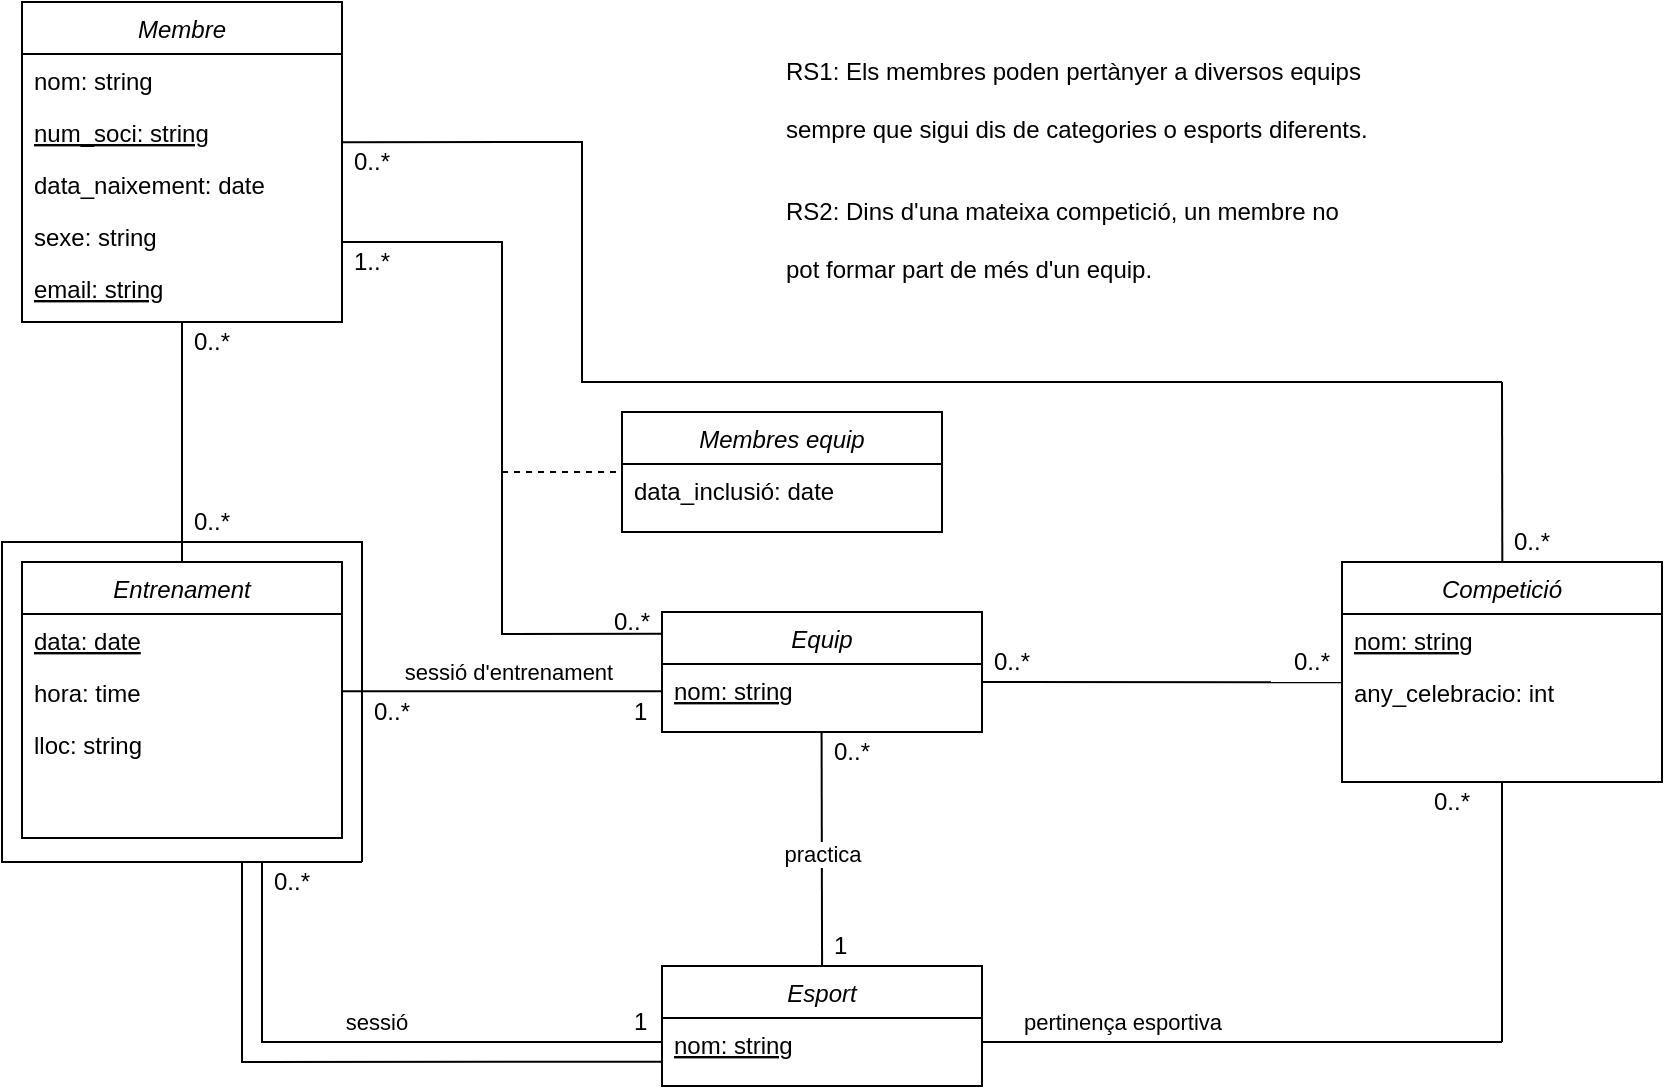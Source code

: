 <mxfile version="24.5.4" type="device">
  <diagram id="C5RBs43oDa-KdzZeNtuy" name="Page-1">
    <mxGraphModel dx="1194" dy="790" grid="1" gridSize="10" guides="1" tooltips="1" connect="1" arrows="1" fold="1" page="1" pageScale="1" pageWidth="827" pageHeight="1169" math="0" shadow="0">
      <root>
        <mxCell id="WIyWlLk6GJQsqaUBKTNV-0" />
        <mxCell id="WIyWlLk6GJQsqaUBKTNV-1" parent="WIyWlLk6GJQsqaUBKTNV-0" />
        <mxCell id="zkfFHV4jXpPFQw0GAbJ--0" value="Membre" style="swimlane;fontStyle=2;align=center;verticalAlign=top;childLayout=stackLayout;horizontal=1;startSize=26;horizontalStack=0;resizeParent=1;resizeLast=0;collapsible=1;marginBottom=0;rounded=0;shadow=0;strokeWidth=1;" parent="WIyWlLk6GJQsqaUBKTNV-1" vertex="1">
          <mxGeometry x="360" y="270" width="160" height="160" as="geometry">
            <mxRectangle x="230" y="140" width="160" height="26" as="alternateBounds" />
          </mxGeometry>
        </mxCell>
        <mxCell id="kkwjRGWmCYeU6r972mAe-5" value="nom: string" style="text;align=left;verticalAlign=top;spacingLeft=4;spacingRight=4;overflow=hidden;rotatable=0;points=[[0,0.5],[1,0.5]];portConstraint=eastwest;" parent="zkfFHV4jXpPFQw0GAbJ--0" vertex="1">
          <mxGeometry y="26" width="160" height="26" as="geometry" />
        </mxCell>
        <mxCell id="kkwjRGWmCYeU6r972mAe-64" value="num_soci: string" style="text;align=left;verticalAlign=top;spacingLeft=4;spacingRight=4;overflow=hidden;rotatable=0;points=[[0,0.5],[1,0.5]];portConstraint=eastwest;fontStyle=4" parent="zkfFHV4jXpPFQw0GAbJ--0" vertex="1">
          <mxGeometry y="52" width="160" height="26" as="geometry" />
        </mxCell>
        <mxCell id="kkwjRGWmCYeU6r972mAe-67" value="data_naixement: date" style="text;align=left;verticalAlign=top;spacingLeft=4;spacingRight=4;overflow=hidden;rotatable=0;points=[[0,0.5],[1,0.5]];portConstraint=eastwest;" parent="zkfFHV4jXpPFQw0GAbJ--0" vertex="1">
          <mxGeometry y="78" width="160" height="26" as="geometry" />
        </mxCell>
        <mxCell id="kkwjRGWmCYeU6r972mAe-66" value="sexe: string" style="text;align=left;verticalAlign=top;spacingLeft=4;spacingRight=4;overflow=hidden;rotatable=0;points=[[0,0.5],[1,0.5]];portConstraint=eastwest;" parent="zkfFHV4jXpPFQw0GAbJ--0" vertex="1">
          <mxGeometry y="104" width="160" height="26" as="geometry" />
        </mxCell>
        <mxCell id="kkwjRGWmCYeU6r972mAe-68" value="email: string" style="text;align=left;verticalAlign=top;spacingLeft=4;spacingRight=4;overflow=hidden;rotatable=0;points=[[0,0.5],[1,0.5]];portConstraint=eastwest;fontStyle=4" parent="zkfFHV4jXpPFQw0GAbJ--0" vertex="1">
          <mxGeometry y="130" width="160" height="26" as="geometry" />
        </mxCell>
        <mxCell id="kkwjRGWmCYeU6r972mAe-9" value="Equip" style="swimlane;fontStyle=2;align=center;verticalAlign=top;childLayout=stackLayout;horizontal=1;startSize=26;horizontalStack=0;resizeParent=1;resizeLast=0;collapsible=1;marginBottom=0;rounded=0;shadow=0;strokeWidth=1;" parent="WIyWlLk6GJQsqaUBKTNV-1" vertex="1">
          <mxGeometry x="680" y="575" width="160" height="60" as="geometry">
            <mxRectangle x="230" y="140" width="160" height="26" as="alternateBounds" />
          </mxGeometry>
        </mxCell>
        <mxCell id="kkwjRGWmCYeU6r972mAe-10" value="nom: string" style="text;align=left;verticalAlign=top;spacingLeft=4;spacingRight=4;overflow=hidden;rotatable=0;points=[[0,0.5],[1,0.5]];portConstraint=eastwest;fontStyle=4" parent="kkwjRGWmCYeU6r972mAe-9" vertex="1">
          <mxGeometry y="26" width="160" height="26" as="geometry" />
        </mxCell>
        <mxCell id="kkwjRGWmCYeU6r972mAe-19" value="Competició" style="swimlane;fontStyle=2;align=center;verticalAlign=top;childLayout=stackLayout;horizontal=1;startSize=26;horizontalStack=0;resizeParent=1;resizeLast=0;collapsible=1;marginBottom=0;rounded=0;shadow=0;strokeWidth=1;" parent="WIyWlLk6GJQsqaUBKTNV-1" vertex="1">
          <mxGeometry x="1020" y="550" width="160" height="110" as="geometry">
            <mxRectangle x="230" y="140" width="160" height="26" as="alternateBounds" />
          </mxGeometry>
        </mxCell>
        <mxCell id="kkwjRGWmCYeU6r972mAe-20" value="nom: string" style="text;align=left;verticalAlign=top;spacingLeft=4;spacingRight=4;overflow=hidden;rotatable=0;points=[[0,0.5],[1,0.5]];portConstraint=eastwest;fontStyle=4" parent="kkwjRGWmCYeU6r972mAe-19" vertex="1">
          <mxGeometry y="26" width="160" height="26" as="geometry" />
        </mxCell>
        <mxCell id="kkwjRGWmCYeU6r972mAe-76" value="any_celebracio: int" style="text;align=left;verticalAlign=top;spacingLeft=4;spacingRight=4;overflow=hidden;rotatable=0;points=[[0,0.5],[1,0.5]];portConstraint=eastwest;" parent="kkwjRGWmCYeU6r972mAe-19" vertex="1">
          <mxGeometry y="52" width="160" height="26" as="geometry" />
        </mxCell>
        <mxCell id="kkwjRGWmCYeU6r972mAe-46" value="Esport" style="swimlane;fontStyle=2;align=center;verticalAlign=top;childLayout=stackLayout;horizontal=1;startSize=26;horizontalStack=0;resizeParent=1;resizeLast=0;collapsible=1;marginBottom=0;rounded=0;shadow=0;strokeWidth=1;" parent="WIyWlLk6GJQsqaUBKTNV-1" vertex="1">
          <mxGeometry x="680" y="752" width="160" height="60" as="geometry">
            <mxRectangle x="230" y="140" width="160" height="26" as="alternateBounds" />
          </mxGeometry>
        </mxCell>
        <mxCell id="kkwjRGWmCYeU6r972mAe-47" value="nom: string" style="text;align=left;verticalAlign=top;spacingLeft=4;spacingRight=4;overflow=hidden;rotatable=0;points=[[0,0.5],[1,0.5]];portConstraint=eastwest;fontStyle=4" parent="kkwjRGWmCYeU6r972mAe-46" vertex="1">
          <mxGeometry y="26" width="160" height="24" as="geometry" />
        </mxCell>
        <mxCell id="kkwjRGWmCYeU6r972mAe-88" value="Membres equip" style="swimlane;fontStyle=2;align=center;verticalAlign=top;childLayout=stackLayout;horizontal=1;startSize=26;horizontalStack=0;resizeParent=1;resizeLast=0;collapsible=1;marginBottom=0;rounded=0;shadow=0;strokeWidth=1;" parent="WIyWlLk6GJQsqaUBKTNV-1" vertex="1">
          <mxGeometry x="660" y="475" width="160" height="60" as="geometry">
            <mxRectangle x="230" y="140" width="160" height="26" as="alternateBounds" />
          </mxGeometry>
        </mxCell>
        <mxCell id="kkwjRGWmCYeU6r972mAe-89" value="data_inclusió: date" style="text;align=left;verticalAlign=top;spacingLeft=4;spacingRight=4;overflow=hidden;rotatable=0;points=[[0,0.5],[1,0.5]];portConstraint=eastwest;fontStyle=0" parent="kkwjRGWmCYeU6r972mAe-88" vertex="1">
          <mxGeometry y="26" width="160" height="24" as="geometry" />
        </mxCell>
        <mxCell id="kkwjRGWmCYeU6r972mAe-95" value="" style="endArrow=none;html=1;rounded=0;entryX=0;entryY=0.182;entryDx=0;entryDy=0;exitX=-0.001;exitY=0.001;exitDx=0;exitDy=0;exitPerimeter=0;entryPerimeter=0;" parent="WIyWlLk6GJQsqaUBKTNV-1" source="kkwjRGWmCYeU6r972mAe-148" target="kkwjRGWmCYeU6r972mAe-9" edge="1">
          <mxGeometry relative="1" as="geometry">
            <mxPoint x="519.97" y="410.08" as="sourcePoint" />
            <mxPoint x="680" y="349.57" as="targetPoint" />
            <Array as="points">
              <mxPoint x="600" y="390" />
              <mxPoint x="600" y="586" />
            </Array>
          </mxGeometry>
        </mxCell>
        <mxCell id="kkwjRGWmCYeU6r972mAe-98" value="0..*" style="text;strokeColor=none;fillColor=none;align=left;verticalAlign=middle;spacingLeft=4;spacingRight=4;overflow=hidden;points=[[0,0.5],[1,0.5]];portConstraint=eastwest;rotatable=0;whiteSpace=wrap;html=1;" parent="WIyWlLk6GJQsqaUBKTNV-1" vertex="1">
          <mxGeometry x="650" y="570" width="30" height="20" as="geometry" />
        </mxCell>
        <mxCell id="kkwjRGWmCYeU6r972mAe-99" value="" style="endArrow=none;html=1;rounded=0;exitX=0.5;exitY=1;exitDx=0;exitDy=0;entryX=0.5;entryY=0;entryDx=0;entryDy=0;" parent="WIyWlLk6GJQsqaUBKTNV-1" source="zkfFHV4jXpPFQw0GAbJ--0" edge="1">
          <mxGeometry relative="1" as="geometry">
            <mxPoint x="440" y="499.57" as="sourcePoint" />
            <mxPoint x="440" y="550" as="targetPoint" />
          </mxGeometry>
        </mxCell>
        <mxCell id="kkwjRGWmCYeU6r972mAe-127" value="" style="endArrow=none;html=1;rounded=0;exitX=0.999;exitY=0.696;exitDx=0;exitDy=0;exitPerimeter=0;" parent="WIyWlLk6GJQsqaUBKTNV-1" source="kkwjRGWmCYeU6r972mAe-64" edge="1">
          <mxGeometry relative="1" as="geometry">
            <mxPoint x="520" y="370" as="sourcePoint" />
            <mxPoint x="1100" y="460" as="targetPoint" />
            <Array as="points">
              <mxPoint x="640" y="340" />
              <mxPoint x="640" y="460" />
            </Array>
          </mxGeometry>
        </mxCell>
        <mxCell id="kkwjRGWmCYeU6r972mAe-148" value="1..*" style="text;strokeColor=none;fillColor=none;align=left;verticalAlign=middle;spacingLeft=4;spacingRight=4;overflow=hidden;points=[[0,0.5],[1,0.5]];portConstraint=eastwest;rotatable=0;whiteSpace=wrap;html=1;" parent="WIyWlLk6GJQsqaUBKTNV-1" vertex="1">
          <mxGeometry x="520" y="390" width="30" height="20" as="geometry" />
        </mxCell>
        <mxCell id="kkwjRGWmCYeU6r972mAe-157" value="" style="endArrow=none;html=1;rounded=0;exitX=0.25;exitY=1;exitDx=0;exitDy=0;entryX=0.002;entryY=1.007;entryDx=0;entryDy=0;entryPerimeter=0;" parent="WIyWlLk6GJQsqaUBKTNV-1" target="kkwjRGWmCYeU6r972mAe-161" edge="1">
          <mxGeometry relative="1" as="geometry">
            <mxPoint x="759.79" y="634.57" as="sourcePoint" />
            <mxPoint x="759.79" y="749.57" as="targetPoint" />
          </mxGeometry>
        </mxCell>
        <mxCell id="kkwjRGWmCYeU6r972mAe-158" value="practica" style="edgeLabel;html=1;align=center;verticalAlign=middle;resizable=0;points=[];" parent="kkwjRGWmCYeU6r972mAe-157" vertex="1" connectable="0">
          <mxGeometry x="0.036" relative="1" as="geometry">
            <mxPoint as="offset" />
          </mxGeometry>
        </mxCell>
        <mxCell id="kkwjRGWmCYeU6r972mAe-159" value="0..*" style="text;strokeColor=none;fillColor=none;align=left;verticalAlign=middle;spacingLeft=4;spacingRight=4;overflow=hidden;points=[[0,0.5],[1,0.5]];portConstraint=eastwest;rotatable=0;whiteSpace=wrap;html=1;" parent="WIyWlLk6GJQsqaUBKTNV-1" vertex="1">
          <mxGeometry x="760" y="635" width="30" height="20" as="geometry" />
        </mxCell>
        <mxCell id="kkwjRGWmCYeU6r972mAe-161" value="1" style="text;strokeColor=none;fillColor=none;align=left;verticalAlign=middle;spacingLeft=4;spacingRight=4;overflow=hidden;points=[[0,0.5],[1,0.5]];portConstraint=eastwest;rotatable=0;whiteSpace=wrap;html=1;" parent="WIyWlLk6GJQsqaUBKTNV-1" vertex="1">
          <mxGeometry x="760" y="732" width="20" height="20" as="geometry" />
        </mxCell>
        <mxCell id="kkwjRGWmCYeU6r972mAe-162" value="Entrenament" style="swimlane;fontStyle=2;align=center;verticalAlign=top;childLayout=stackLayout;horizontal=1;startSize=26;horizontalStack=0;resizeParent=1;resizeLast=0;collapsible=1;marginBottom=0;rounded=0;shadow=0;strokeWidth=1;" parent="WIyWlLk6GJQsqaUBKTNV-1" vertex="1">
          <mxGeometry x="360" y="550" width="160" height="138" as="geometry">
            <mxRectangle x="230" y="140" width="160" height="26" as="alternateBounds" />
          </mxGeometry>
        </mxCell>
        <mxCell id="kkwjRGWmCYeU6r972mAe-163" value="data: date" style="text;align=left;verticalAlign=top;spacingLeft=4;spacingRight=4;overflow=hidden;rotatable=0;points=[[0,0.5],[1,0.5]];portConstraint=eastwest;fontStyle=4" parent="kkwjRGWmCYeU6r972mAe-162" vertex="1">
          <mxGeometry y="26" width="160" height="26" as="geometry" />
        </mxCell>
        <mxCell id="kkwjRGWmCYeU6r972mAe-164" value="hora: time" style="text;align=left;verticalAlign=top;spacingLeft=4;spacingRight=4;overflow=hidden;rotatable=0;points=[[0,0.5],[1,0.5]];portConstraint=eastwest;" parent="kkwjRGWmCYeU6r972mAe-162" vertex="1">
          <mxGeometry y="52" width="160" height="26" as="geometry" />
        </mxCell>
        <mxCell id="kkwjRGWmCYeU6r972mAe-165" value="lloc: string" style="text;align=left;verticalAlign=top;spacingLeft=4;spacingRight=4;overflow=hidden;rotatable=0;points=[[0,0.5],[1,0.5]];portConstraint=eastwest;" parent="kkwjRGWmCYeU6r972mAe-162" vertex="1">
          <mxGeometry y="78" width="160" height="26" as="geometry" />
        </mxCell>
        <mxCell id="kkwjRGWmCYeU6r972mAe-167" value="0..*" style="text;strokeColor=none;fillColor=none;align=left;verticalAlign=middle;spacingLeft=4;spacingRight=4;overflow=hidden;points=[[0,0.5],[1,0.5]];portConstraint=eastwest;rotatable=0;whiteSpace=wrap;html=1;" parent="WIyWlLk6GJQsqaUBKTNV-1" vertex="1">
          <mxGeometry x="440" y="520" width="30" height="20" as="geometry" />
        </mxCell>
        <mxCell id="kkwjRGWmCYeU6r972mAe-172" value="" style="endArrow=none;html=1;rounded=0;exitX=1;exitY=0.5;exitDx=0;exitDy=0;entryX=1;entryY=1.005;entryDx=0;entryDy=0;entryPerimeter=0;" parent="WIyWlLk6GJQsqaUBKTNV-1" target="kkwjRGWmCYeU6r972mAe-175" edge="1">
          <mxGeometry relative="1" as="geometry">
            <mxPoint x="840" y="610" as="sourcePoint" />
            <mxPoint x="960" y="610" as="targetPoint" />
          </mxGeometry>
        </mxCell>
        <mxCell id="kkwjRGWmCYeU6r972mAe-175" value="0..*" style="text;strokeColor=none;fillColor=none;align=left;verticalAlign=middle;spacingLeft=4;spacingRight=4;overflow=hidden;points=[[0,0.5],[1,0.5]];portConstraint=eastwest;rotatable=0;whiteSpace=wrap;html=1;" parent="WIyWlLk6GJQsqaUBKTNV-1" vertex="1">
          <mxGeometry x="990" y="590" width="30" height="20" as="geometry" />
        </mxCell>
        <mxCell id="kkwjRGWmCYeU6r972mAe-176" value="0..*" style="text;strokeColor=none;fillColor=none;align=left;verticalAlign=middle;spacingLeft=4;spacingRight=4;overflow=hidden;points=[[0,0.5],[1,0.5]];portConstraint=eastwest;rotatable=0;whiteSpace=wrap;html=1;" parent="WIyWlLk6GJQsqaUBKTNV-1" vertex="1">
          <mxGeometry x="840" y="590" width="30" height="20" as="geometry" />
        </mxCell>
        <mxCell id="kkwjRGWmCYeU6r972mAe-187" value="" style="endArrow=none;html=1;rounded=0;exitX=1;exitY=0.5;exitDx=0;exitDy=0;entryX=0;entryY=0.5;entryDx=0;entryDy=0;" parent="WIyWlLk6GJQsqaUBKTNV-1" edge="1">
          <mxGeometry relative="1" as="geometry">
            <mxPoint x="520" y="614.57" as="sourcePoint" />
            <mxPoint x="680" y="614.57" as="targetPoint" />
          </mxGeometry>
        </mxCell>
        <mxCell id="kkwjRGWmCYeU6r972mAe-188" value="sessió d&#39;entrenament" style="edgeLabel;html=1;align=center;verticalAlign=middle;resizable=0;points=[];" parent="kkwjRGWmCYeU6r972mAe-187" vertex="1" connectable="0">
          <mxGeometry x="0.036" relative="1" as="geometry">
            <mxPoint y="-10" as="offset" />
          </mxGeometry>
        </mxCell>
        <mxCell id="kkwjRGWmCYeU6r972mAe-189" value="1" style="text;strokeColor=none;fillColor=none;align=left;verticalAlign=middle;spacingLeft=4;spacingRight=4;overflow=hidden;points=[[0,0.5],[1,0.5]];portConstraint=eastwest;rotatable=0;whiteSpace=wrap;html=1;" parent="WIyWlLk6GJQsqaUBKTNV-1" vertex="1">
          <mxGeometry x="660" y="614.57" width="20" height="20" as="geometry" />
        </mxCell>
        <mxCell id="kkwjRGWmCYeU6r972mAe-190" value="0..*" style="text;strokeColor=none;fillColor=none;align=left;verticalAlign=middle;spacingLeft=4;spacingRight=4;overflow=hidden;points=[[0,0.5],[1,0.5]];portConstraint=eastwest;rotatable=0;whiteSpace=wrap;html=1;" parent="WIyWlLk6GJQsqaUBKTNV-1" vertex="1">
          <mxGeometry x="530" y="614.57" width="30" height="20" as="geometry" />
        </mxCell>
        <mxCell id="kkwjRGWmCYeU6r972mAe-199" value="0..*" style="text;strokeColor=none;fillColor=none;align=left;verticalAlign=middle;spacingLeft=4;spacingRight=4;overflow=hidden;points=[[0,0.5],[1,0.5]];portConstraint=eastwest;rotatable=0;whiteSpace=wrap;html=1;" parent="WIyWlLk6GJQsqaUBKTNV-1" vertex="1">
          <mxGeometry x="1060" y="660" width="30" height="20" as="geometry" />
        </mxCell>
        <mxCell id="kkwjRGWmCYeU6r972mAe-200" value="" style="endArrow=none;html=1;rounded=0;entryX=0.501;entryY=0.003;entryDx=0;entryDy=0;entryPerimeter=0;" parent="WIyWlLk6GJQsqaUBKTNV-1" target="kkwjRGWmCYeU6r972mAe-19" edge="1">
          <mxGeometry relative="1" as="geometry">
            <mxPoint x="1100" y="460" as="sourcePoint" />
            <mxPoint x="1099" y="552" as="targetPoint" />
          </mxGeometry>
        </mxCell>
        <mxCell id="kkwjRGWmCYeU6r972mAe-203" value="0..*" style="text;strokeColor=none;fillColor=none;align=left;verticalAlign=middle;spacingLeft=4;spacingRight=4;overflow=hidden;points=[[0,0.5],[1,0.5]];portConstraint=eastwest;rotatable=0;whiteSpace=wrap;html=1;" parent="WIyWlLk6GJQsqaUBKTNV-1" vertex="1">
          <mxGeometry x="1100" y="530" width="30" height="20" as="geometry" />
        </mxCell>
        <mxCell id="kkwjRGWmCYeU6r972mAe-205" value="0..*" style="text;strokeColor=none;fillColor=none;align=left;verticalAlign=middle;spacingLeft=4;spacingRight=4;overflow=hidden;points=[[0,0.5],[1,0.5]];portConstraint=eastwest;rotatable=0;whiteSpace=wrap;html=1;" parent="WIyWlLk6GJQsqaUBKTNV-1" vertex="1">
          <mxGeometry x="440" y="430" width="30" height="20" as="geometry" />
        </mxCell>
        <mxCell id="kkwjRGWmCYeU6r972mAe-211" value="" style="endArrow=none;html=1;rounded=0;entryX=0;entryY=0.5;entryDx=0;entryDy=0;" parent="WIyWlLk6GJQsqaUBKTNV-1" target="kkwjRGWmCYeU6r972mAe-47" edge="1">
          <mxGeometry relative="1" as="geometry">
            <mxPoint x="480" y="700" as="sourcePoint" />
            <mxPoint x="639" y="790" as="targetPoint" />
            <Array as="points">
              <mxPoint x="480" y="790" />
            </Array>
          </mxGeometry>
        </mxCell>
        <mxCell id="kkwjRGWmCYeU6r972mAe-212" value="sessió" style="edgeLabel;html=1;align=center;verticalAlign=middle;resizable=0;points=[];" parent="kkwjRGWmCYeU6r972mAe-211" vertex="1" connectable="0">
          <mxGeometry x="0.036" relative="1" as="geometry">
            <mxPoint x="-3" y="-10" as="offset" />
          </mxGeometry>
        </mxCell>
        <mxCell id="kkwjRGWmCYeU6r972mAe-213" value="1" style="text;strokeColor=none;fillColor=none;align=left;verticalAlign=middle;spacingLeft=4;spacingRight=4;overflow=hidden;points=[[0,0.5],[1,0.5]];portConstraint=eastwest;rotatable=0;whiteSpace=wrap;html=1;" parent="WIyWlLk6GJQsqaUBKTNV-1" vertex="1">
          <mxGeometry x="660" y="770" width="20" height="20" as="geometry" />
        </mxCell>
        <mxCell id="kkwjRGWmCYeU6r972mAe-214" value="0..*" style="text;strokeColor=none;fillColor=none;align=left;verticalAlign=middle;spacingLeft=4;spacingRight=4;overflow=hidden;points=[[0,0.5],[1,0.5]];portConstraint=eastwest;rotatable=0;whiteSpace=wrap;html=1;" parent="WIyWlLk6GJQsqaUBKTNV-1" vertex="1">
          <mxGeometry x="480" y="700" width="30" height="20" as="geometry" />
        </mxCell>
        <mxCell id="kkwjRGWmCYeU6r972mAe-215" value="" style="endArrow=none;dashed=1;html=1;rounded=0;entryX=0;entryY=0.168;entryDx=0;entryDy=0;entryPerimeter=0;" parent="WIyWlLk6GJQsqaUBKTNV-1" target="kkwjRGWmCYeU6r972mAe-89" edge="1">
          <mxGeometry width="50" height="50" relative="1" as="geometry">
            <mxPoint x="600" y="505" as="sourcePoint" />
            <mxPoint x="639.17" y="470" as="targetPoint" />
            <Array as="points" />
          </mxGeometry>
        </mxCell>
        <mxCell id="kkwjRGWmCYeU6r972mAe-220" value="&lt;font style=&quot;font-size: 12px; font-weight: normal;&quot;&gt;RS2: Dins d&#39;una mateixa competició, un membre no&lt;/font&gt;&lt;div&gt;&lt;font style=&quot;font-size: 12px; font-weight: normal;&quot;&gt;pot&amp;nbsp;&lt;/font&gt;&lt;span style=&quot;font-size: 12px; font-weight: normal; background-color: initial;&quot;&gt;formar part de més d&#39;un equip.&amp;nbsp;&lt;/span&gt;&lt;/div&gt;" style="text;strokeColor=none;fillColor=none;html=1;fontSize=24;fontStyle=1;verticalAlign=middle;align=left;" parent="WIyWlLk6GJQsqaUBKTNV-1" vertex="1">
          <mxGeometry x="740" y="365" width="320" height="40" as="geometry" />
        </mxCell>
        <mxCell id="X2Et9m6wvzvoWzsDcWKO-6" value="" style="endArrow=none;html=1;rounded=0;" parent="WIyWlLk6GJQsqaUBKTNV-1" edge="1">
          <mxGeometry width="50" height="50" relative="1" as="geometry">
            <mxPoint x="349.5" y="700" as="sourcePoint" />
            <mxPoint x="530" y="700" as="targetPoint" />
          </mxGeometry>
        </mxCell>
        <mxCell id="X2Et9m6wvzvoWzsDcWKO-7" value="" style="endArrow=none;html=1;rounded=0;" parent="WIyWlLk6GJQsqaUBKTNV-1" edge="1">
          <mxGeometry width="50" height="50" relative="1" as="geometry">
            <mxPoint x="349.5" y="540" as="sourcePoint" />
            <mxPoint x="530.5" y="540" as="targetPoint" />
          </mxGeometry>
        </mxCell>
        <mxCell id="X2Et9m6wvzvoWzsDcWKO-8" value="" style="endArrow=none;html=1;rounded=0;" parent="WIyWlLk6GJQsqaUBKTNV-1" edge="1">
          <mxGeometry width="50" height="50" relative="1" as="geometry">
            <mxPoint x="350" y="540" as="sourcePoint" />
            <mxPoint x="350" y="700" as="targetPoint" />
          </mxGeometry>
        </mxCell>
        <mxCell id="X2Et9m6wvzvoWzsDcWKO-9" value="" style="endArrow=none;html=1;rounded=0;" parent="WIyWlLk6GJQsqaUBKTNV-1" edge="1">
          <mxGeometry width="50" height="50" relative="1" as="geometry">
            <mxPoint x="530" y="540" as="sourcePoint" />
            <mxPoint x="530" y="700" as="targetPoint" />
          </mxGeometry>
        </mxCell>
        <mxCell id="X2Et9m6wvzvoWzsDcWKO-27" value="&lt;font style=&quot;font-size: 12px; font-weight: normal;&quot;&gt;RS1: Els membres poden pertànyer a diversos equips&amp;nbsp;&lt;/font&gt;&lt;div&gt;&lt;font style=&quot;font-size: 12px; font-weight: normal;&quot;&gt;sempre que sigui dis de categories o esports diferents.&lt;/font&gt;&lt;/div&gt;" style="text;strokeColor=none;fillColor=none;html=1;fontSize=24;fontStyle=1;verticalAlign=middle;align=left;" parent="WIyWlLk6GJQsqaUBKTNV-1" vertex="1">
          <mxGeometry x="740" y="295" width="320" height="40" as="geometry" />
        </mxCell>
        <mxCell id="X2Et9m6wvzvoWzsDcWKO-37" value="0..*" style="text;strokeColor=none;fillColor=none;align=left;verticalAlign=middle;spacingLeft=4;spacingRight=4;overflow=hidden;points=[[0,0.5],[1,0.5]];portConstraint=eastwest;rotatable=0;whiteSpace=wrap;html=1;" parent="WIyWlLk6GJQsqaUBKTNV-1" vertex="1">
          <mxGeometry x="520" y="340" width="30" height="20" as="geometry" />
        </mxCell>
        <mxCell id="vIg5aqYHhKaUK1Iz3nOp-5" value="" style="endArrow=none;html=1;rounded=0;entryX=0;entryY=0.91;entryDx=0;entryDy=0;entryPerimeter=0;" parent="WIyWlLk6GJQsqaUBKTNV-1" target="kkwjRGWmCYeU6r972mAe-47" edge="1">
          <mxGeometry relative="1" as="geometry">
            <mxPoint x="470" y="700" as="sourcePoint" />
            <mxPoint x="640" y="800" as="targetPoint" />
            <Array as="points">
              <mxPoint x="470" y="800" />
            </Array>
          </mxGeometry>
        </mxCell>
        <mxCell id="9C5xNlVRxST5ybSxbuZi-1" value="" style="endArrow=none;html=1;rounded=0;entryX=0.5;entryY=1;entryDx=0;entryDy=0;" parent="WIyWlLk6GJQsqaUBKTNV-1" target="kkwjRGWmCYeU6r972mAe-19" edge="1">
          <mxGeometry width="50" height="50" relative="1" as="geometry">
            <mxPoint x="1100" y="790" as="sourcePoint" />
            <mxPoint x="1070" y="790" as="targetPoint" />
          </mxGeometry>
        </mxCell>
        <mxCell id="9C5xNlVRxST5ybSxbuZi-2" value="" style="endArrow=none;html=1;rounded=0;exitX=1;exitY=0.5;exitDx=0;exitDy=0;" parent="WIyWlLk6GJQsqaUBKTNV-1" source="kkwjRGWmCYeU6r972mAe-47" edge="1">
          <mxGeometry width="50" height="50" relative="1" as="geometry">
            <mxPoint x="930" y="780" as="sourcePoint" />
            <mxPoint x="1100" y="790" as="targetPoint" />
          </mxGeometry>
        </mxCell>
        <mxCell id="9C5xNlVRxST5ybSxbuZi-3" value="pertinença esportiva" style="edgeLabel;html=1;align=center;verticalAlign=middle;resizable=0;points=[];" parent="WIyWlLk6GJQsqaUBKTNV-1" vertex="1" connectable="0">
          <mxGeometry x="910.001" y="780" as="geometry" />
        </mxCell>
      </root>
    </mxGraphModel>
  </diagram>
</mxfile>
